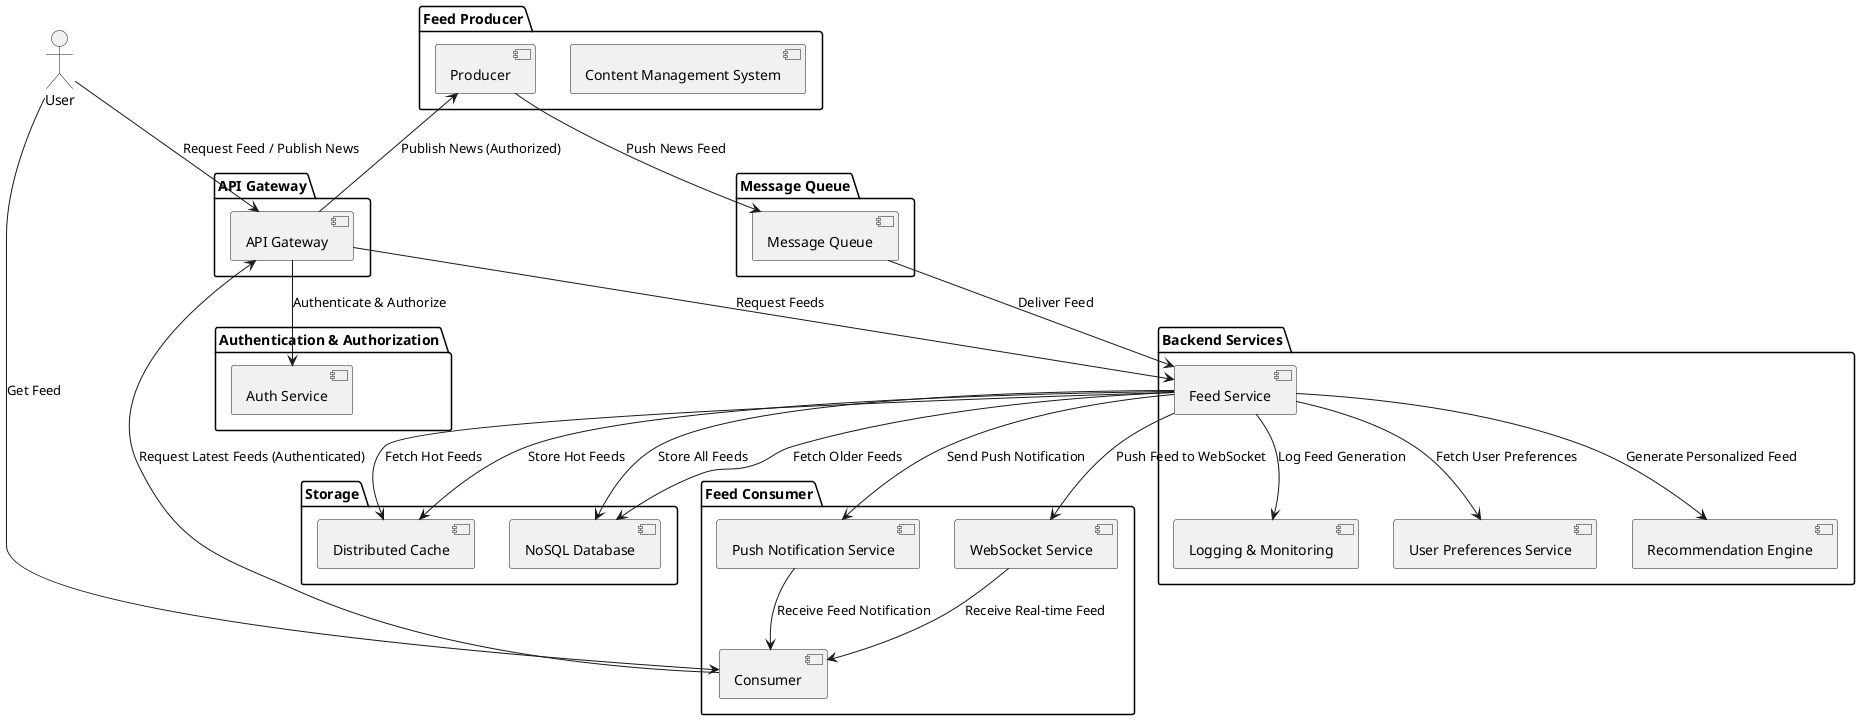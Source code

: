 @startuml
actor User

package "API Gateway" {
  [API Gateway] as APIGW
}

package "Authentication & Authorization" {
  [Auth Service] as AuthService
}

package "Feed Producer" {
  [Content Management System] as CMS
  [Producer] as Producer
}

package "Message Queue" {
  [Message Queue] as MQ
}

package "Backend Services" {
  [Feed Service] as FeedService
  [User Preferences Service] as PrefService
  [Recommendation Engine] as RecEngine
  [Logging & Monitoring] as Logging
}

package "Storage" {
  [Distributed Cache] as Cache
  [NoSQL Database] as Database
}

package "Feed Consumer" {
  [WebSocket Service] as WSService
  [Push Notification Service] as PushService
  [Consumer] as Consumer
  User --> Consumer : "Get Feed"
}

' API Gateway manages incoming requests
User --> APIGW : "Request Feed / Publish News"
APIGW --> AuthService : "Authenticate & Authorize"
APIGW --> Producer : "Publish News (Authorized)"
Producer --> MQ : "Push News Feed"

' Backend services manage feed generation, personalization, and storage
MQ --> FeedService : "Deliver Feed"
FeedService --> RecEngine : "Generate Personalized Feed"
FeedService --> PrefService : "Fetch User Preferences"
FeedService --> Logging : "Log Feed Generation"
FeedService --> Cache : "Store Hot Feeds"
FeedService --> Database : "Store All Feeds"

' Consumer fetches or receives feeds
Consumer --> APIGW : "Request Latest Feeds (Authenticated)"
APIGW --> FeedService : "Request Feeds"
FeedService --> Cache : "Fetch Hot Feeds"
FeedService --> Database : "Fetch Older Feeds"

' Push and real-time updates to consumers
FeedService --> WSService : "Push Feed to WebSocket"
FeedService --> PushService : "Send Push Notification"
WSService --> Consumer : "Receive Real-time Feed"
PushService --> Consumer : "Receive Feed Notification"

@enduml
